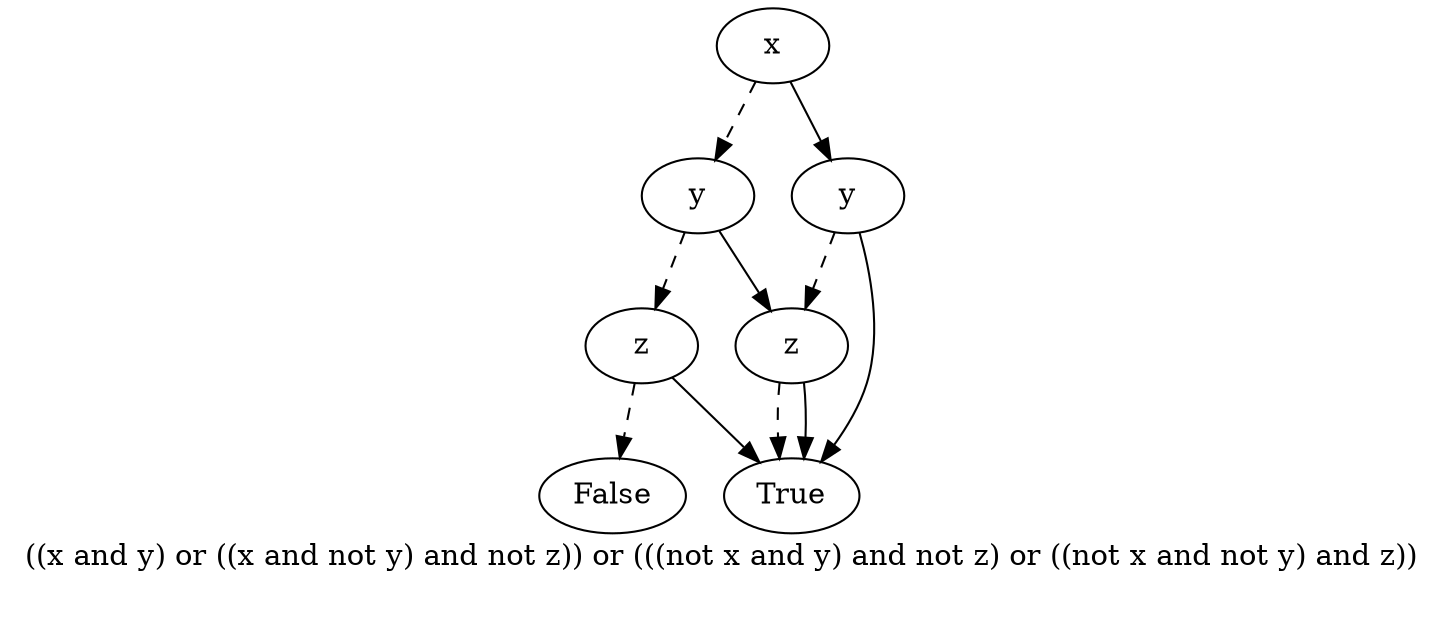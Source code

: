 digraph{
label="((x and y) or ((x and not y) and not z)) or (((not x and y) and not z) or ((not x and not y) and z))\n\n"
2746076254672[label=x]2746076252272[label="y
"]
2746076254672 -> 2746076252272[style=dashed label="" fontcolor = gray]
2746076250992[label="z
"]
2746076252272 -> 2746076250992[style=dashed label="" fontcolor = gray]
2746076151344[label="False
"]
2746076250992 -> 2746076151344[style=dashed label="" fontcolor = gray]
2746076151664[label="True
"]
2746076250992 -> 2746076151664 [label="" fontcolor = gray]
2746076253232[label="z
"]
2746076252272 -> 2746076253232 [label="" fontcolor = gray]
2746076151664[label="True
"]
2746076253232 -> 2746076151664[style=dashed label="" fontcolor = gray]
2746076151664[label="True
"]
2746076253232 -> 2746076151664 [label="" fontcolor = gray]
2746076254832[label="y
"]
2746076254672 -> 2746076254832 [label="" fontcolor = gray]
2746076253232[label="z
"]
2746076254832 -> 2746076253232[style=dashed label="" fontcolor = gray]
2746076151664[label="True
"]
2746076254832 -> 2746076151664 [label="" fontcolor = gray]
}